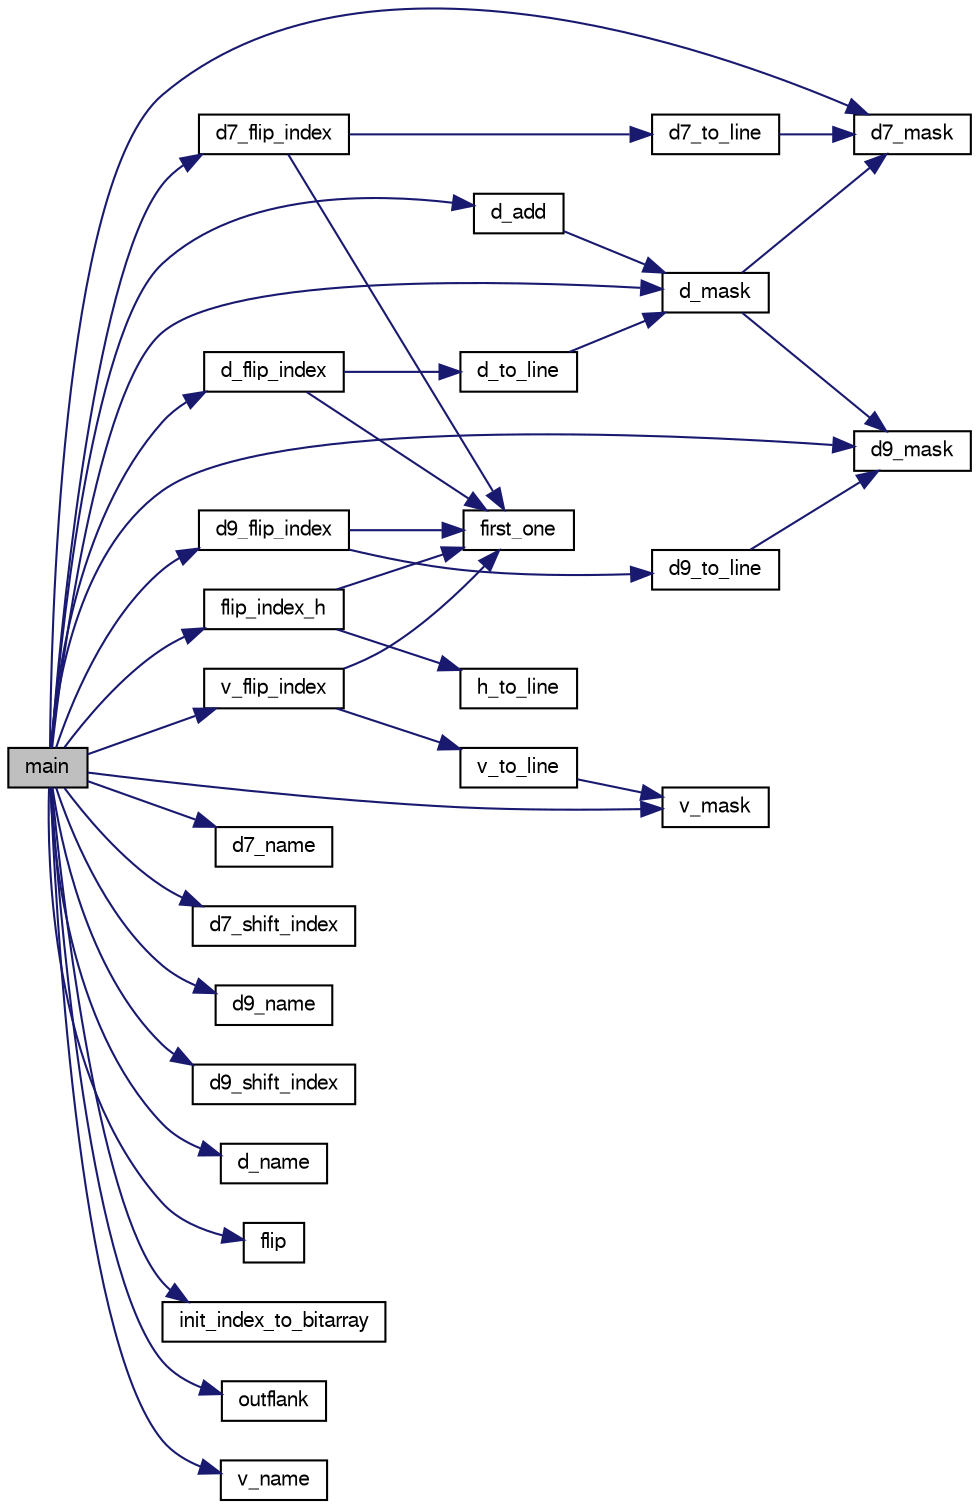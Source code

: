 digraph "main"
{
 // LATEX_PDF_SIZE
  bgcolor="transparent";
  edge [fontname="FreeSans",fontsize="10",labelfontname="FreeSans",labelfontsize="10"];
  node [fontname="FreeSans",fontsize="10",shape=record];
  rankdir="LR";
  Node1 [label="main",height=0.2,width=0.4,color="black", fillcolor="grey75", style="filled", fontcolor="black",tooltip=" "];
  Node1 -> Node2 [color="midnightblue",fontsize="10",style="solid",fontname="FreeSans"];
  Node2 [label="d7_flip_index",height=0.2,width=0.4,color="black",URL="$generate__flip_8c.html#ae4852002d542fc8d34aa0914eae7908d",tooltip=" "];
  Node2 -> Node3 [color="midnightblue",fontsize="10",style="solid",fontname="FreeSans"];
  Node3 [label="d7_to_line",height=0.2,width=0.4,color="black",URL="$generate__flip_8c.html#aa4ec3640a1fe35fba9ce6f192729893c",tooltip=" "];
  Node3 -> Node4 [color="midnightblue",fontsize="10",style="solid",fontname="FreeSans"];
  Node4 [label="d7_mask",height=0.2,width=0.4,color="black",URL="$generate__flip_8c.html#aeae90c215f23b868853b005d2f4322f1",tooltip=" "];
  Node2 -> Node5 [color="midnightblue",fontsize="10",style="solid",fontname="FreeSans"];
  Node5 [label="first_one",height=0.2,width=0.4,color="black",URL="$generate__flip_8c.html#a04572fb0ed3f98f9472e3e5041571c73",tooltip=" "];
  Node1 -> Node4 [color="midnightblue",fontsize="10",style="solid",fontname="FreeSans"];
  Node1 -> Node6 [color="midnightblue",fontsize="10",style="solid",fontname="FreeSans"];
  Node6 [label="d7_name",height=0.2,width=0.4,color="black",URL="$generate__flip_8c.html#a628faf8b7d52d251b8463cd7dfc20516",tooltip=" "];
  Node1 -> Node7 [color="midnightblue",fontsize="10",style="solid",fontname="FreeSans"];
  Node7 [label="d7_shift_index",height=0.2,width=0.4,color="black",URL="$generate__flip_8c.html#aabe403fb835842834e14ad379845c064",tooltip=" "];
  Node1 -> Node8 [color="midnightblue",fontsize="10",style="solid",fontname="FreeSans"];
  Node8 [label="d9_flip_index",height=0.2,width=0.4,color="black",URL="$generate__flip_8c.html#a47e3872550557020f6b343d75ae66e4b",tooltip=" "];
  Node8 -> Node9 [color="midnightblue",fontsize="10",style="solid",fontname="FreeSans"];
  Node9 [label="d9_to_line",height=0.2,width=0.4,color="black",URL="$generate__flip_8c.html#a1894dbb99b12f341fb0254f2cee36405",tooltip=" "];
  Node9 -> Node10 [color="midnightblue",fontsize="10",style="solid",fontname="FreeSans"];
  Node10 [label="d9_mask",height=0.2,width=0.4,color="black",URL="$generate__flip_8c.html#a6e43e0727c054f07f7e47b29ef852453",tooltip=" "];
  Node8 -> Node5 [color="midnightblue",fontsize="10",style="solid",fontname="FreeSans"];
  Node1 -> Node10 [color="midnightblue",fontsize="10",style="solid",fontname="FreeSans"];
  Node1 -> Node11 [color="midnightblue",fontsize="10",style="solid",fontname="FreeSans"];
  Node11 [label="d9_name",height=0.2,width=0.4,color="black",URL="$generate__flip_8c.html#adfab95ae576c869c1214722b997e4044",tooltip=" "];
  Node1 -> Node12 [color="midnightblue",fontsize="10",style="solid",fontname="FreeSans"];
  Node12 [label="d9_shift_index",height=0.2,width=0.4,color="black",URL="$generate__flip_8c.html#af6b97ec175258b6ebe78ba86bffe564b",tooltip=" "];
  Node1 -> Node13 [color="midnightblue",fontsize="10",style="solid",fontname="FreeSans"];
  Node13 [label="d_add",height=0.2,width=0.4,color="black",URL="$generate__flip_8c.html#a21f5f33de1777c5dd36c9ead3dd16b55",tooltip=" "];
  Node13 -> Node14 [color="midnightblue",fontsize="10",style="solid",fontname="FreeSans"];
  Node14 [label="d_mask",height=0.2,width=0.4,color="black",URL="$generate__flip_8c.html#ada8c8b4f4e72bffb74e720f2559b9a76",tooltip=" "];
  Node14 -> Node4 [color="midnightblue",fontsize="10",style="solid",fontname="FreeSans"];
  Node14 -> Node10 [color="midnightblue",fontsize="10",style="solid",fontname="FreeSans"];
  Node1 -> Node15 [color="midnightblue",fontsize="10",style="solid",fontname="FreeSans"];
  Node15 [label="d_flip_index",height=0.2,width=0.4,color="black",URL="$generate__flip_8c.html#a6640785b1f3ef93ce0ba7ece1c625966",tooltip=" "];
  Node15 -> Node16 [color="midnightblue",fontsize="10",style="solid",fontname="FreeSans"];
  Node16 [label="d_to_line",height=0.2,width=0.4,color="black",URL="$generate__flip_8c.html#ac9698574a42f45ef7c764b5b3e047958",tooltip=" "];
  Node16 -> Node14 [color="midnightblue",fontsize="10",style="solid",fontname="FreeSans"];
  Node15 -> Node5 [color="midnightblue",fontsize="10",style="solid",fontname="FreeSans"];
  Node1 -> Node14 [color="midnightblue",fontsize="10",style="solid",fontname="FreeSans"];
  Node1 -> Node17 [color="midnightblue",fontsize="10",style="solid",fontname="FreeSans"];
  Node17 [label="d_name",height=0.2,width=0.4,color="black",URL="$generate__flip_8c.html#a01aa07577fd77734bcb8acd2d4070003",tooltip=" "];
  Node1 -> Node18 [color="midnightblue",fontsize="10",style="solid",fontname="FreeSans"];
  Node18 [label="flip",height=0.2,width=0.4,color="black",URL="$generate__flip_8c.html#a12e9b9ee38681f7e5c8a09be5d4b6eab",tooltip=" "];
  Node1 -> Node19 [color="midnightblue",fontsize="10",style="solid",fontname="FreeSans"];
  Node19 [label="flip_index_h",height=0.2,width=0.4,color="black",URL="$generate__flip_8c.html#aadb3c2f93cfece20b29f2dd23e070831",tooltip=" "];
  Node19 -> Node5 [color="midnightblue",fontsize="10",style="solid",fontname="FreeSans"];
  Node19 -> Node20 [color="midnightblue",fontsize="10",style="solid",fontname="FreeSans"];
  Node20 [label="h_to_line",height=0.2,width=0.4,color="black",URL="$generate__flip_8c.html#af3bb3c8afb2ad5ef361c44eb06745e02",tooltip=" "];
  Node1 -> Node21 [color="midnightblue",fontsize="10",style="solid",fontname="FreeSans"];
  Node21 [label="init_index_to_bitarray",height=0.2,width=0.4,color="black",URL="$generate__flip_8c.html#a606db448e4976257f3c2fe014e27070a",tooltip=" "];
  Node1 -> Node22 [color="midnightblue",fontsize="10",style="solid",fontname="FreeSans"];
  Node22 [label="outflank",height=0.2,width=0.4,color="black",URL="$generate__flip_8c.html#a3032cfcb2fea810fb9e5e43463fd195e",tooltip=" "];
  Node1 -> Node23 [color="midnightblue",fontsize="10",style="solid",fontname="FreeSans"];
  Node23 [label="v_flip_index",height=0.2,width=0.4,color="black",URL="$generate__flip_8c.html#a0e0a60168eef68275550f7af0d24845b",tooltip=" "];
  Node23 -> Node5 [color="midnightblue",fontsize="10",style="solid",fontname="FreeSans"];
  Node23 -> Node24 [color="midnightblue",fontsize="10",style="solid",fontname="FreeSans"];
  Node24 [label="v_to_line",height=0.2,width=0.4,color="black",URL="$generate__flip_8c.html#ac68f6245b45273d961194ec2cf1aadd6",tooltip=" "];
  Node24 -> Node25 [color="midnightblue",fontsize="10",style="solid",fontname="FreeSans"];
  Node25 [label="v_mask",height=0.2,width=0.4,color="black",URL="$generate__flip_8c.html#aa9ef8d73399ab5c198dfec92524697cb",tooltip=" "];
  Node1 -> Node25 [color="midnightblue",fontsize="10",style="solid",fontname="FreeSans"];
  Node1 -> Node26 [color="midnightblue",fontsize="10",style="solid",fontname="FreeSans"];
  Node26 [label="v_name",height=0.2,width=0.4,color="black",URL="$generate__flip_8c.html#a3a79e6d5d4a9302f1984e26758df0278",tooltip=" "];
}
